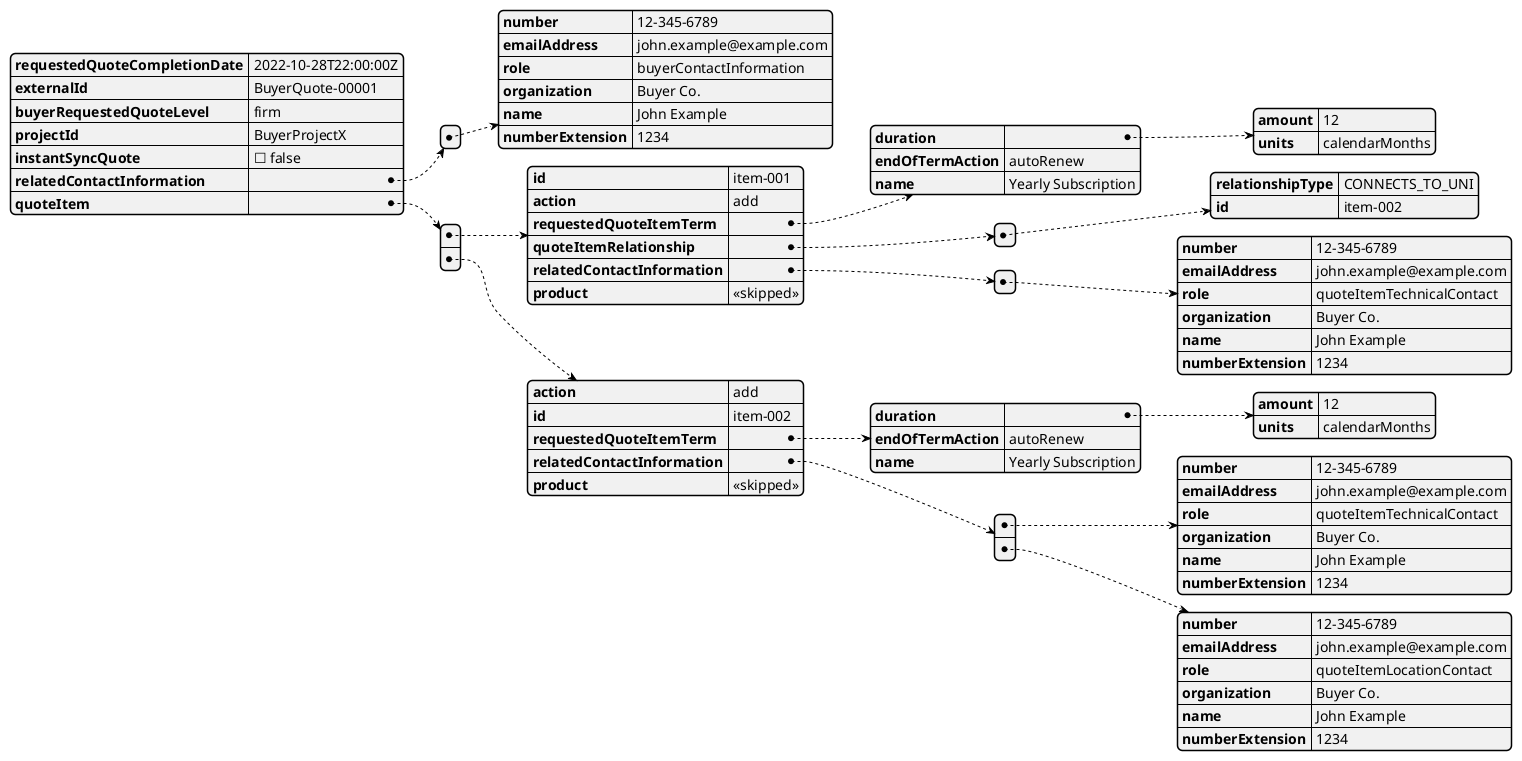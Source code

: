 @startjson
{
  "requestedQuoteCompletionDate": "2022-10-28T22:00:00Z",
  "externalId": "BuyerQuote-00001",
  "buyerRequestedQuoteLevel": "firm",
  "projectId": "BuyerProjectX",
  "instantSyncQuote": false,
  "relatedContactInformation": [
    {
      "number": "12-345-6789",
      "emailAddress": "john.example@example.com",
      "role": "buyerContactInformation",
      "organization": "Buyer Co.",
      "name": "John Example",
      "numberExtension": "1234"
    }
  ],
  "quoteItem": [
    {
      "id": "item-001",
      "action": "add",
      "requestedQuoteItemTerm": {
        "duration": {
          "amount": 12,
          "units": "calendarMonths"
        },
        "endOfTermAction": "autoRenew",
        "name": "Yearly Subscription"
      },
      "quoteItemRelationship": [
        {
          "relationshipType": "CONNECTS_TO_UNI",
          "id": "item-002"
        }
      ],
      "relatedContactInformation": [
        {
          "number": "12-345-6789",
          "emailAddress": "john.example@example.com",
          "role": "quoteItemTechnicalContact",
          "organization": "Buyer Co.",
          "name": "John Example",
          "numberExtension": "1234"
        }
      ],
      "product": "<<skipped>>"
    },
    {
      "action": "add",
      "id": "item-002",
      "requestedQuoteItemTerm": {
        "duration": {
          "amount": 12,
          "units": "calendarMonths"
        },
        "endOfTermAction": "autoRenew",
        "name": "Yearly Subscription"
      },
      "relatedContactInformation": [
        {
          "number": "12-345-6789",
          "emailAddress": "john.example@example.com",
          "role": "quoteItemTechnicalContact",
          "organization": "Buyer Co.",
          "name": "John Example",
          "numberExtension": "1234"
        },
        {
          "number": "12-345-6789",
          "emailAddress": "john.example@example.com",
          "role": "quoteItemLocationContact",
          "organization": "Buyer Co.",
          "name": "John Example",
          "numberExtension": "1234"
        }
      ],
      "product":  "<<skipped>>"
    }
  ]
}
@endjson
